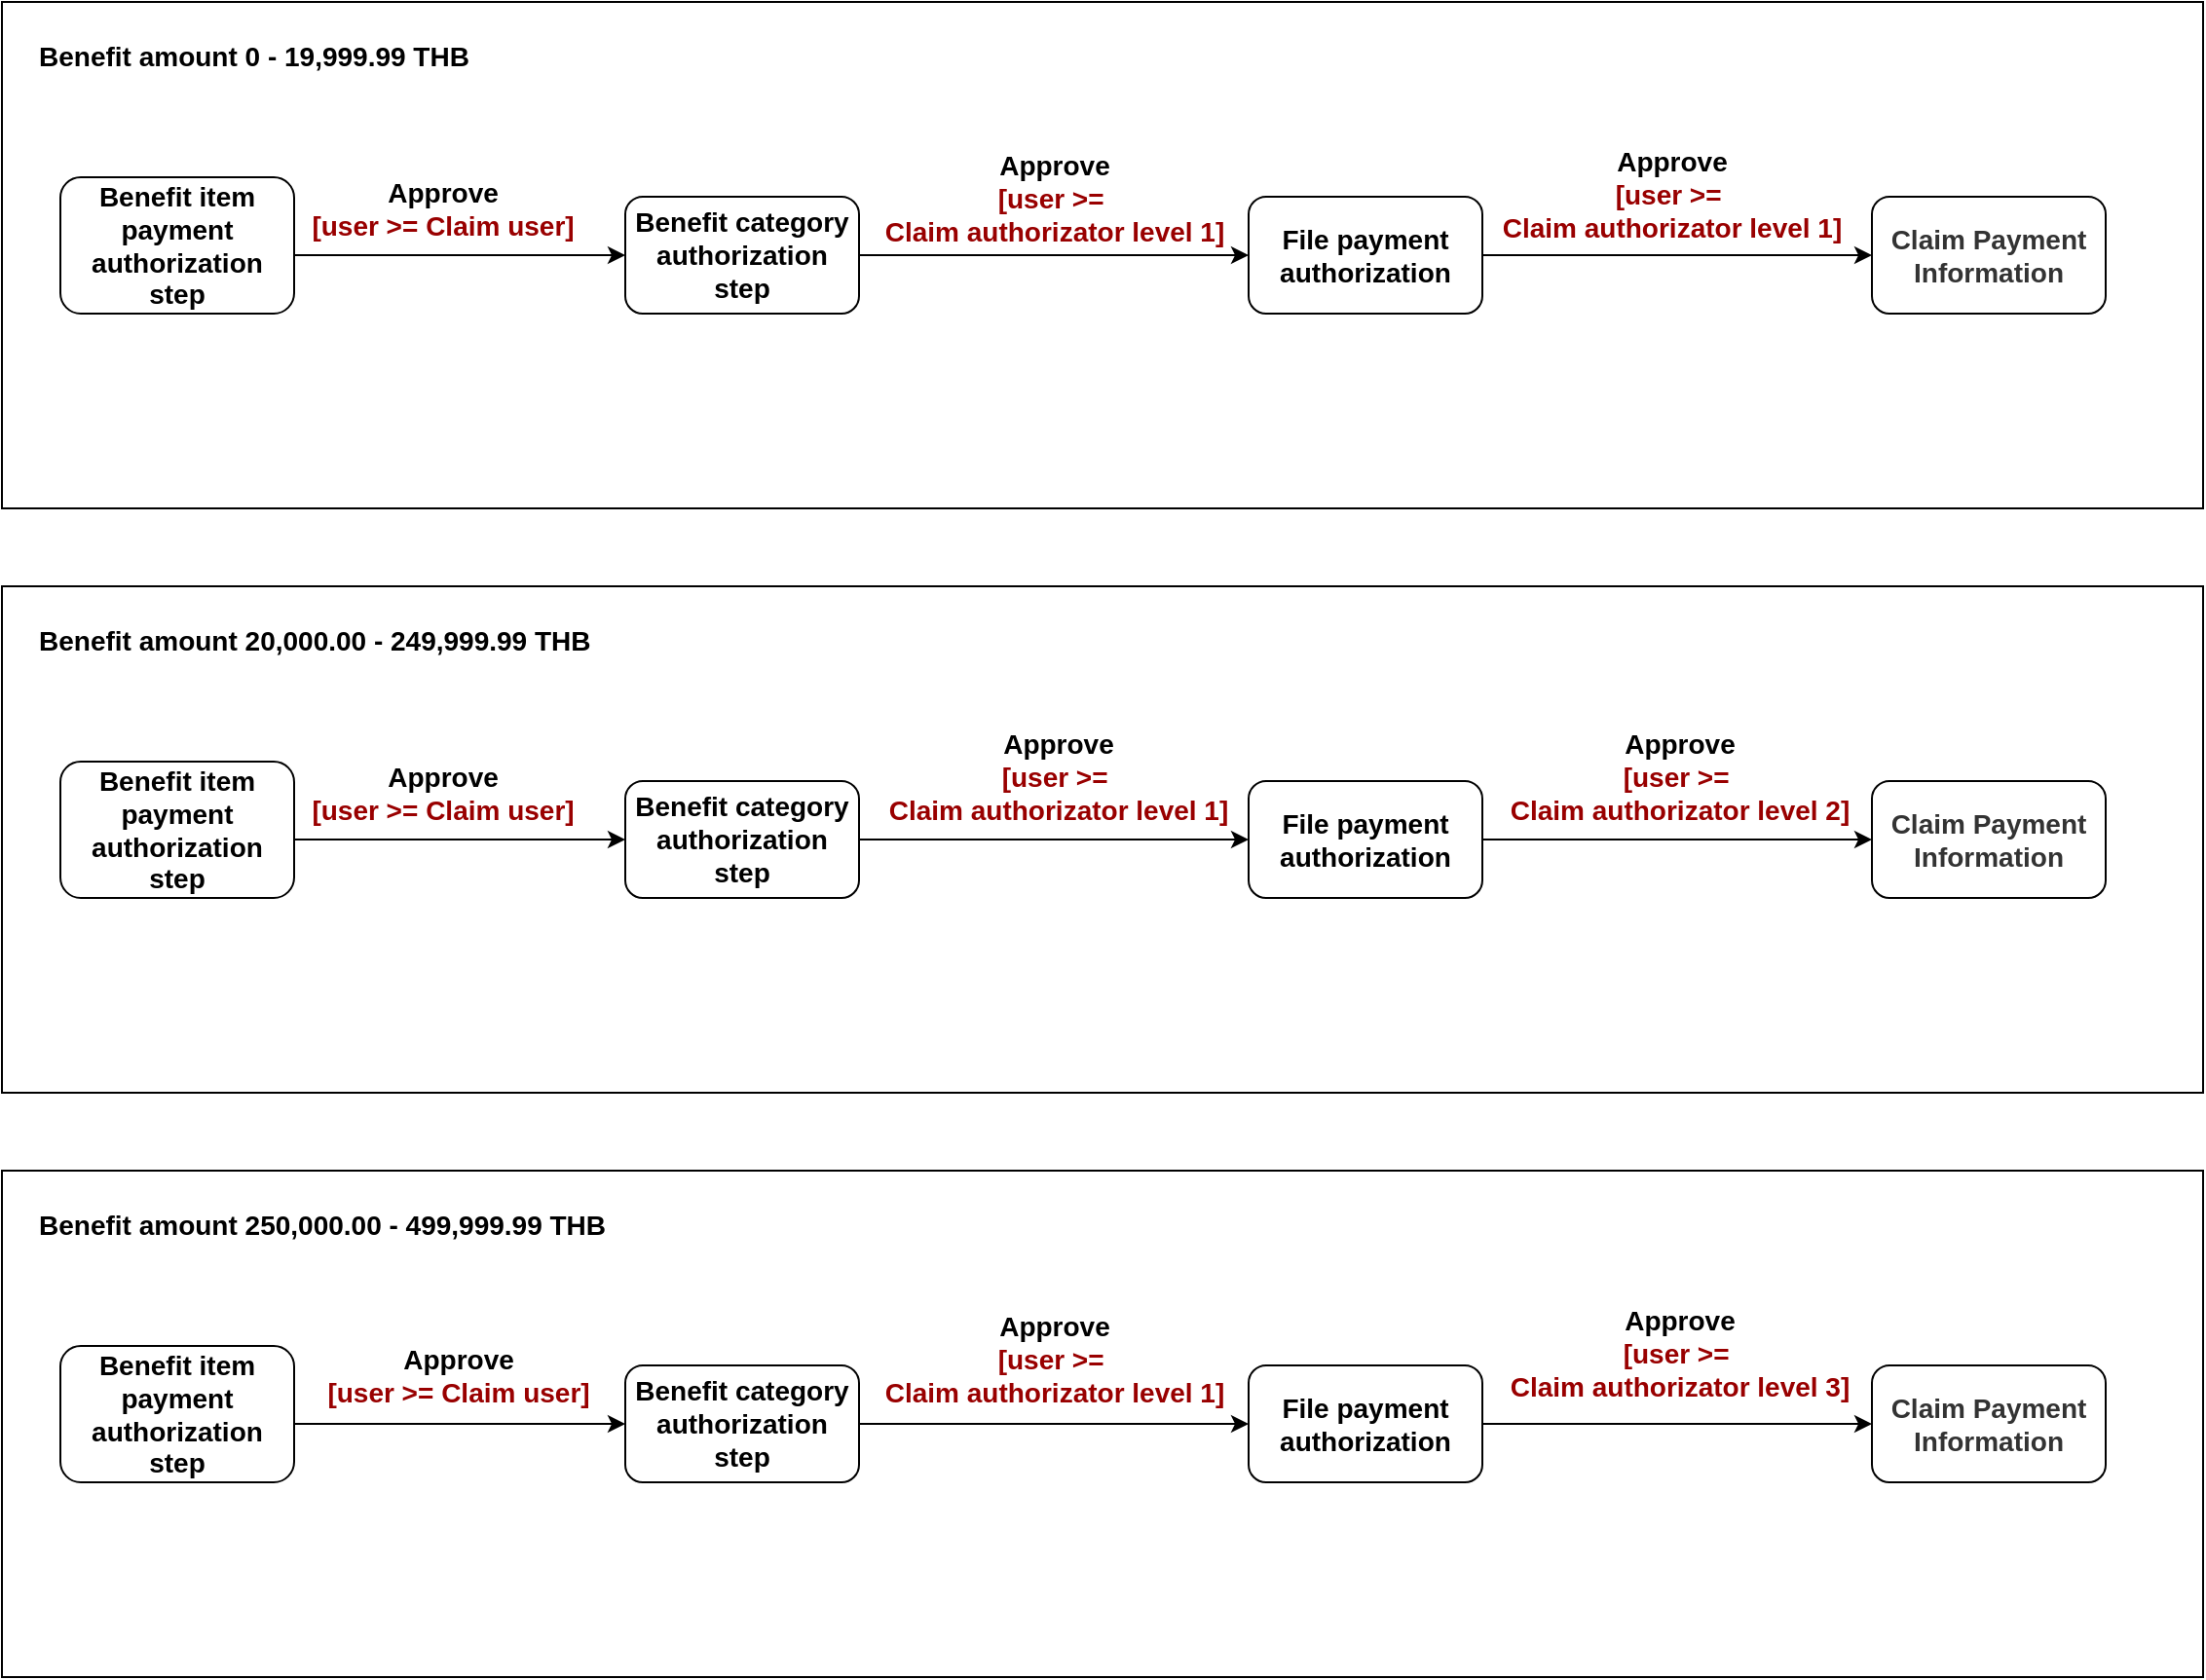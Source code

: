 <mxfile version="12.1.3" type="github" pages="1">
  <diagram id="j_DKyDraICv1TuY0od3P" name="Page-1">
    <mxGraphModel dx="2055" dy="1298" grid="1" gridSize="10" guides="1" tooltips="1" connect="1" arrows="1" fold="1" page="1" pageScale="1" pageWidth="850" pageHeight="1100" math="0" shadow="0">
      <root>
        <mxCell id="0"/>
        <mxCell id="1" parent="0"/>
        <mxCell id="ySWC9bgOQIBlnzt1SsTP-9" value="" style="rounded=0;whiteSpace=wrap;html=1;fontSize=14;fontStyle=1" vertex="1" parent="1">
          <mxGeometry x="110" y="140" width="1130" height="260" as="geometry"/>
        </mxCell>
        <mxCell id="ySWC9bgOQIBlnzt1SsTP-4" style="edgeStyle=orthogonalEdgeStyle;rounded=0;orthogonalLoop=1;jettySize=auto;html=1;entryX=0;entryY=0.5;entryDx=0;entryDy=0;fontSize=14;fontStyle=1" edge="1" parent="1" source="ySWC9bgOQIBlnzt1SsTP-1" target="ySWC9bgOQIBlnzt1SsTP-2">
          <mxGeometry relative="1" as="geometry">
            <Array as="points">
              <mxPoint x="310" y="270"/>
              <mxPoint x="310" y="270"/>
            </Array>
          </mxGeometry>
        </mxCell>
        <mxCell id="ySWC9bgOQIBlnzt1SsTP-1" value="Benefit item payment authorization step" style="rounded=1;whiteSpace=wrap;html=1;fontSize=14;fontStyle=1" vertex="1" parent="1">
          <mxGeometry x="140" y="230" width="120" height="70" as="geometry"/>
        </mxCell>
        <mxCell id="ySWC9bgOQIBlnzt1SsTP-5" style="edgeStyle=orthogonalEdgeStyle;rounded=0;orthogonalLoop=1;jettySize=auto;html=1;entryX=0;entryY=0.5;entryDx=0;entryDy=0;fontSize=14;fontStyle=1" edge="1" parent="1" source="ySWC9bgOQIBlnzt1SsTP-2" target="ySWC9bgOQIBlnzt1SsTP-3">
          <mxGeometry relative="1" as="geometry"/>
        </mxCell>
        <mxCell id="ySWC9bgOQIBlnzt1SsTP-2" value="Benefit category authorization step" style="rounded=1;whiteSpace=wrap;html=1;fontSize=14;fontStyle=1" vertex="1" parent="1">
          <mxGeometry x="430" y="240" width="120" height="60" as="geometry"/>
        </mxCell>
        <mxCell id="ySWC9bgOQIBlnzt1SsTP-24" style="edgeStyle=orthogonalEdgeStyle;rounded=0;orthogonalLoop=1;jettySize=auto;html=1;entryX=0;entryY=0.5;entryDx=0;entryDy=0;fontSize=14;fontStyle=1" edge="1" parent="1" source="ySWC9bgOQIBlnzt1SsTP-3" target="ySWC9bgOQIBlnzt1SsTP-22">
          <mxGeometry relative="1" as="geometry"/>
        </mxCell>
        <mxCell id="ySWC9bgOQIBlnzt1SsTP-3" value="File payment authorization" style="rounded=1;whiteSpace=wrap;html=1;fontSize=14;fontStyle=1" vertex="1" parent="1">
          <mxGeometry x="750" y="240" width="120" height="60" as="geometry"/>
        </mxCell>
        <mxCell id="ySWC9bgOQIBlnzt1SsTP-10" value="&lt;span style=&quot;font-size: 14px;&quot;&gt;Benefit amount&amp;nbsp;&lt;/span&gt;&lt;span style=&quot;font-size: 14px;&quot;&gt;0 - 19,999.99 THB&lt;/span&gt;" style="text;html=1;strokeColor=none;fillColor=none;align=left;verticalAlign=middle;whiteSpace=wrap;rounded=0;fontStyle=1;fontSize=14;fontFamily=Helvetica;" vertex="1" parent="1">
          <mxGeometry x="127" y="155" width="223" height="25" as="geometry"/>
        </mxCell>
        <mxCell id="ySWC9bgOQIBlnzt1SsTP-20" value="Approve&lt;br style=&quot;font-size: 14px;&quot;&gt;&lt;font color=&quot;#990000&quot; style=&quot;font-size: 14px;&quot;&gt;&lt;font style=&quot;font-size: 14px;&quot;&gt;[user &amp;gt;=&amp;nbsp;&lt;/font&gt;Claim user&lt;font style=&quot;font-size: 14px;&quot;&gt;]&lt;/font&gt;&lt;/font&gt;" style="text;html=1;resizable=0;points=[];align=center;verticalAlign=middle;labelBackgroundColor=#ffffff;fontSize=14;fontStyle=1" vertex="1" connectable="0" parent="1">
          <mxGeometry x="330" y="255" as="geometry">
            <mxPoint x="6" y="-9" as="offset"/>
          </mxGeometry>
        </mxCell>
        <mxCell id="ySWC9bgOQIBlnzt1SsTP-21" value="Approve&lt;br style=&quot;font-size: 14px&quot;&gt;&lt;font color=&quot;#990000&quot; style=&quot;font-size: 14px&quot;&gt;&lt;font style=&quot;font-size: 14px&quot;&gt;[user &amp;gt;=&amp;nbsp;&lt;br&gt;&lt;/font&gt;Claim authorizator level 1&lt;font style=&quot;font-size: 14px&quot;&gt;]&lt;/font&gt;&lt;/font&gt;" style="text;html=1;resizable=0;points=[];align=center;verticalAlign=middle;labelBackgroundColor=#ffffff;fontSize=14;fontStyle=1" vertex="1" connectable="0" parent="1">
          <mxGeometry x="640" y="255" as="geometry">
            <mxPoint x="10" y="-14" as="offset"/>
          </mxGeometry>
        </mxCell>
        <mxCell id="ySWC9bgOQIBlnzt1SsTP-22" value="&lt;span style=&quot;color: rgb(51, 51, 51); font-family: verdana, sans-serif, garamond, verdana, tahoma, arial; font-size: 14px; text-align: left; background-color: rgb(255, 255, 255);&quot;&gt;Claim Payment Information&lt;/span&gt;" style="rounded=1;whiteSpace=wrap;html=1;fontStyle=1;fontSize=14;" vertex="1" parent="1">
          <mxGeometry x="1070" y="240" width="120" height="60" as="geometry"/>
        </mxCell>
        <mxCell id="ySWC9bgOQIBlnzt1SsTP-25" value="Approve&lt;br style=&quot;font-size: 14px&quot;&gt;&lt;font color=&quot;#990000&quot; style=&quot;font-size: 14px&quot;&gt;&lt;font style=&quot;font-size: 14px&quot;&gt;[user &amp;gt;=&amp;nbsp;&lt;br&gt;&lt;/font&gt;Claim authorizator level 1&lt;font style=&quot;font-size: 14px&quot;&gt;]&lt;/font&gt;&lt;/font&gt;" style="text;html=1;resizable=0;points=[];align=center;verticalAlign=middle;labelBackgroundColor=#ffffff;fontSize=14;fontStyle=1;direction=south;" vertex="1" connectable="0" parent="1">
          <mxGeometry x="961" y="249" as="geometry">
            <mxPoint x="6" y="-10" as="offset"/>
          </mxGeometry>
        </mxCell>
        <mxCell id="ySWC9bgOQIBlnzt1SsTP-26" value="" style="rounded=0;whiteSpace=wrap;html=1;fontSize=14;fontStyle=1" vertex="1" parent="1">
          <mxGeometry x="110" y="440" width="1130" height="260" as="geometry"/>
        </mxCell>
        <mxCell id="ySWC9bgOQIBlnzt1SsTP-27" style="edgeStyle=orthogonalEdgeStyle;rounded=0;orthogonalLoop=1;jettySize=auto;html=1;entryX=0;entryY=0.5;entryDx=0;entryDy=0;fontSize=14;fontStyle=1" edge="1" parent="1" source="ySWC9bgOQIBlnzt1SsTP-28" target="ySWC9bgOQIBlnzt1SsTP-30">
          <mxGeometry relative="1" as="geometry">
            <Array as="points">
              <mxPoint x="310" y="570"/>
              <mxPoint x="310" y="570"/>
            </Array>
          </mxGeometry>
        </mxCell>
        <mxCell id="ySWC9bgOQIBlnzt1SsTP-28" value="Benefit item payment authorization step" style="rounded=1;whiteSpace=wrap;html=1;fontSize=14;fontStyle=1" vertex="1" parent="1">
          <mxGeometry x="140" y="530" width="120" height="70" as="geometry"/>
        </mxCell>
        <mxCell id="ySWC9bgOQIBlnzt1SsTP-29" style="edgeStyle=orthogonalEdgeStyle;rounded=0;orthogonalLoop=1;jettySize=auto;html=1;entryX=0;entryY=0.5;entryDx=0;entryDy=0;fontSize=14;fontStyle=1" edge="1" parent="1" source="ySWC9bgOQIBlnzt1SsTP-30" target="ySWC9bgOQIBlnzt1SsTP-32">
          <mxGeometry relative="1" as="geometry"/>
        </mxCell>
        <mxCell id="ySWC9bgOQIBlnzt1SsTP-30" value="Benefit category authorization step" style="rounded=1;whiteSpace=wrap;html=1;fontSize=14;fontStyle=1" vertex="1" parent="1">
          <mxGeometry x="430" y="540" width="120" height="60" as="geometry"/>
        </mxCell>
        <mxCell id="ySWC9bgOQIBlnzt1SsTP-31" style="edgeStyle=orthogonalEdgeStyle;rounded=0;orthogonalLoop=1;jettySize=auto;html=1;entryX=0;entryY=0.5;entryDx=0;entryDy=0;fontSize=14;fontStyle=1" edge="1" parent="1" source="ySWC9bgOQIBlnzt1SsTP-32" target="ySWC9bgOQIBlnzt1SsTP-36">
          <mxGeometry relative="1" as="geometry"/>
        </mxCell>
        <mxCell id="ySWC9bgOQIBlnzt1SsTP-32" value="File payment authorization" style="rounded=1;whiteSpace=wrap;html=1;fontSize=14;fontStyle=1" vertex="1" parent="1">
          <mxGeometry x="750" y="540" width="120" height="60" as="geometry"/>
        </mxCell>
        <mxCell id="ySWC9bgOQIBlnzt1SsTP-33" value="&lt;span style=&quot;font-size: 14px;&quot;&gt;Benefit amount&amp;nbsp;&lt;/span&gt;&lt;span style=&quot;font-size: 14px;&quot;&gt;20,000.00 -  249,999.99 THB&lt;/span&gt;" style="text;html=1;strokeColor=none;fillColor=none;align=left;verticalAlign=middle;whiteSpace=wrap;rounded=0;fontStyle=1;fontSize=14;fontFamily=Helvetica;" vertex="1" parent="1">
          <mxGeometry x="127" y="455" width="353" height="25" as="geometry"/>
        </mxCell>
        <mxCell id="ySWC9bgOQIBlnzt1SsTP-34" value="Approve&lt;br style=&quot;font-size: 14px;&quot;&gt;&lt;font color=&quot;#990000&quot; style=&quot;font-size: 14px;&quot;&gt;&lt;font style=&quot;font-size: 14px;&quot;&gt;[user &amp;gt;=&amp;nbsp;&lt;/font&gt;Claim user&lt;font style=&quot;font-size: 14px;&quot;&gt;]&lt;/font&gt;&lt;/font&gt;" style="text;html=1;resizable=0;points=[];align=center;verticalAlign=middle;labelBackgroundColor=#ffffff;fontSize=14;fontStyle=1" vertex="1" connectable="0" parent="1">
          <mxGeometry x="330" y="555" as="geometry">
            <mxPoint x="6" y="-9" as="offset"/>
          </mxGeometry>
        </mxCell>
        <mxCell id="ySWC9bgOQIBlnzt1SsTP-35" value="Approve&lt;br style=&quot;font-size: 14px&quot;&gt;&lt;font color=&quot;#990000&quot; style=&quot;font-size: 14px&quot;&gt;&lt;font style=&quot;font-size: 14px&quot;&gt;[user &amp;gt;=&amp;nbsp;&lt;br&gt;&lt;/font&gt;Claim authorizator level 1&lt;font style=&quot;font-size: 14px&quot;&gt;]&lt;/font&gt;&lt;/font&gt;" style="text;html=1;resizable=0;points=[];align=center;verticalAlign=middle;labelBackgroundColor=#ffffff;fontSize=14;fontStyle=1" vertex="1" connectable="0" parent="1">
          <mxGeometry x="647" y="552" as="geometry">
            <mxPoint x="5" y="-14" as="offset"/>
          </mxGeometry>
        </mxCell>
        <mxCell id="ySWC9bgOQIBlnzt1SsTP-36" value="&lt;span style=&quot;color: rgb(51, 51, 51); font-family: verdana, sans-serif, garamond, verdana, tahoma, arial; font-size: 14px; text-align: left; background-color: rgb(255, 255, 255);&quot;&gt;Claim Payment Information&lt;/span&gt;" style="rounded=1;whiteSpace=wrap;html=1;fontStyle=1;fontSize=14;" vertex="1" parent="1">
          <mxGeometry x="1070" y="540" width="120" height="60" as="geometry"/>
        </mxCell>
        <mxCell id="ySWC9bgOQIBlnzt1SsTP-37" value="Approve&lt;br style=&quot;font-size: 14px&quot;&gt;&lt;font color=&quot;#990000&quot; style=&quot;font-size: 14px&quot;&gt;&lt;font style=&quot;font-size: 14px&quot;&gt;[user &amp;gt;=&amp;nbsp;&lt;br&gt;&lt;/font&gt;Claim authorizator level 2&lt;font style=&quot;font-size: 14px&quot;&gt;]&lt;/font&gt;&lt;/font&gt;" style="text;html=1;resizable=0;points=[];align=center;verticalAlign=middle;labelBackgroundColor=#ffffff;fontSize=14;fontStyle=1;direction=south;" vertex="1" connectable="0" parent="1">
          <mxGeometry x="961" y="552" as="geometry">
            <mxPoint x="10" y="-14" as="offset"/>
          </mxGeometry>
        </mxCell>
        <mxCell id="ySWC9bgOQIBlnzt1SsTP-38" value="" style="rounded=0;whiteSpace=wrap;html=1;fontSize=14;fontStyle=1" vertex="1" parent="1">
          <mxGeometry x="110" y="740" width="1130" height="260" as="geometry"/>
        </mxCell>
        <mxCell id="ySWC9bgOQIBlnzt1SsTP-39" style="edgeStyle=orthogonalEdgeStyle;rounded=0;orthogonalLoop=1;jettySize=auto;html=1;entryX=0;entryY=0.5;entryDx=0;entryDy=0;fontSize=14;fontStyle=1" edge="1" parent="1" source="ySWC9bgOQIBlnzt1SsTP-40" target="ySWC9bgOQIBlnzt1SsTP-42">
          <mxGeometry relative="1" as="geometry">
            <Array as="points">
              <mxPoint x="300" y="870"/>
              <mxPoint x="300" y="870"/>
            </Array>
          </mxGeometry>
        </mxCell>
        <mxCell id="ySWC9bgOQIBlnzt1SsTP-40" value="Benefit item payment authorization step" style="rounded=1;whiteSpace=wrap;html=1;fontSize=14;fontStyle=1" vertex="1" parent="1">
          <mxGeometry x="140" y="830" width="120" height="70" as="geometry"/>
        </mxCell>
        <mxCell id="ySWC9bgOQIBlnzt1SsTP-41" style="edgeStyle=orthogonalEdgeStyle;rounded=0;orthogonalLoop=1;jettySize=auto;html=1;entryX=0;entryY=0.5;entryDx=0;entryDy=0;fontSize=14;fontStyle=1" edge="1" parent="1" source="ySWC9bgOQIBlnzt1SsTP-42" target="ySWC9bgOQIBlnzt1SsTP-44">
          <mxGeometry relative="1" as="geometry"/>
        </mxCell>
        <mxCell id="ySWC9bgOQIBlnzt1SsTP-42" value="Benefit category authorization step" style="rounded=1;whiteSpace=wrap;html=1;fontSize=14;fontStyle=1" vertex="1" parent="1">
          <mxGeometry x="430" y="840" width="120" height="60" as="geometry"/>
        </mxCell>
        <mxCell id="ySWC9bgOQIBlnzt1SsTP-43" style="edgeStyle=orthogonalEdgeStyle;rounded=0;orthogonalLoop=1;jettySize=auto;html=1;entryX=0;entryY=0.5;entryDx=0;entryDy=0;fontSize=14;fontStyle=1" edge="1" parent="1" source="ySWC9bgOQIBlnzt1SsTP-44" target="ySWC9bgOQIBlnzt1SsTP-48">
          <mxGeometry relative="1" as="geometry"/>
        </mxCell>
        <mxCell id="ySWC9bgOQIBlnzt1SsTP-44" value="File payment authorization" style="rounded=1;whiteSpace=wrap;html=1;fontSize=14;fontStyle=1" vertex="1" parent="1">
          <mxGeometry x="750" y="840" width="120" height="60" as="geometry"/>
        </mxCell>
        <mxCell id="ySWC9bgOQIBlnzt1SsTP-45" value="&lt;span style=&quot;font-size: 14px;&quot;&gt;Benefit amount&amp;nbsp;&lt;/span&gt;&lt;span style=&quot;font-size: 14px;&quot;&gt;250,000.00 - 499,999.99&lt;/span&gt;&lt;span style=&quot;font-size: 14px;&quot;&gt;&amp;nbsp;THB&lt;/span&gt;" style="text;html=1;strokeColor=none;fillColor=none;align=left;verticalAlign=middle;whiteSpace=wrap;rounded=0;fontStyle=1;fontSize=14;fontFamily=Helvetica;" vertex="1" parent="1">
          <mxGeometry x="127" y="755" width="353" height="25" as="geometry"/>
        </mxCell>
        <mxCell id="ySWC9bgOQIBlnzt1SsTP-46" value="Approve&lt;br style=&quot;font-size: 14px;&quot;&gt;&lt;font color=&quot;#990000&quot; style=&quot;font-size: 14px;&quot;&gt;&lt;font style=&quot;font-size: 14px;&quot;&gt;[user &amp;gt;=&amp;nbsp;&lt;/font&gt;Claim user&lt;font style=&quot;font-size: 14px;&quot;&gt;]&lt;/font&gt;&lt;/font&gt;" style="text;html=1;resizable=0;points=[];align=center;verticalAlign=middle;labelBackgroundColor=#ffffff;fontSize=14;fontStyle=1" vertex="1" connectable="0" parent="1">
          <mxGeometry x="330" y="848" as="geometry">
            <mxPoint x="14" y="-3" as="offset"/>
          </mxGeometry>
        </mxCell>
        <mxCell id="ySWC9bgOQIBlnzt1SsTP-47" value="Approve&lt;br style=&quot;font-size: 14px&quot;&gt;&lt;font color=&quot;#990000&quot; style=&quot;font-size: 14px&quot;&gt;&lt;font style=&quot;font-size: 14px&quot;&gt;[user &amp;gt;=&amp;nbsp;&lt;br&gt;&lt;/font&gt;Claim authorizator level 1&lt;font style=&quot;font-size: 14px&quot;&gt;]&lt;/font&gt;&lt;/font&gt;" style="text;html=1;resizable=0;points=[];align=center;verticalAlign=middle;labelBackgroundColor=#ffffff;fontSize=14;fontStyle=1" vertex="1" connectable="0" parent="1">
          <mxGeometry x="640" y="851" as="geometry">
            <mxPoint x="10" y="-14" as="offset"/>
          </mxGeometry>
        </mxCell>
        <mxCell id="ySWC9bgOQIBlnzt1SsTP-48" value="&lt;span style=&quot;color: rgb(51, 51, 51); font-family: verdana, sans-serif, garamond, verdana, tahoma, arial; font-size: 14px; text-align: left; background-color: rgb(255, 255, 255);&quot;&gt;Claim Payment Information&lt;/span&gt;" style="rounded=1;whiteSpace=wrap;html=1;fontStyle=1;fontSize=14;" vertex="1" parent="1">
          <mxGeometry x="1070" y="840" width="120" height="60" as="geometry"/>
        </mxCell>
        <mxCell id="ySWC9bgOQIBlnzt1SsTP-49" value="Approve&lt;br style=&quot;font-size: 14px&quot;&gt;&lt;font color=&quot;#990000&quot; style=&quot;font-size: 14px&quot;&gt;&lt;font style=&quot;font-size: 14px&quot;&gt;[user &amp;gt;=&amp;nbsp;&lt;br&gt;&lt;/font&gt;Claim authorizator level 3&lt;font style=&quot;font-size: 14px&quot;&gt;]&lt;/font&gt;&lt;/font&gt;" style="text;html=1;resizable=0;points=[];align=center;verticalAlign=middle;labelBackgroundColor=#ffffff;fontSize=14;fontStyle=1;direction=south;" vertex="1" connectable="0" parent="1">
          <mxGeometry x="961" y="848" as="geometry">
            <mxPoint x="10" y="-14" as="offset"/>
          </mxGeometry>
        </mxCell>
      </root>
    </mxGraphModel>
  </diagram>
</mxfile>
